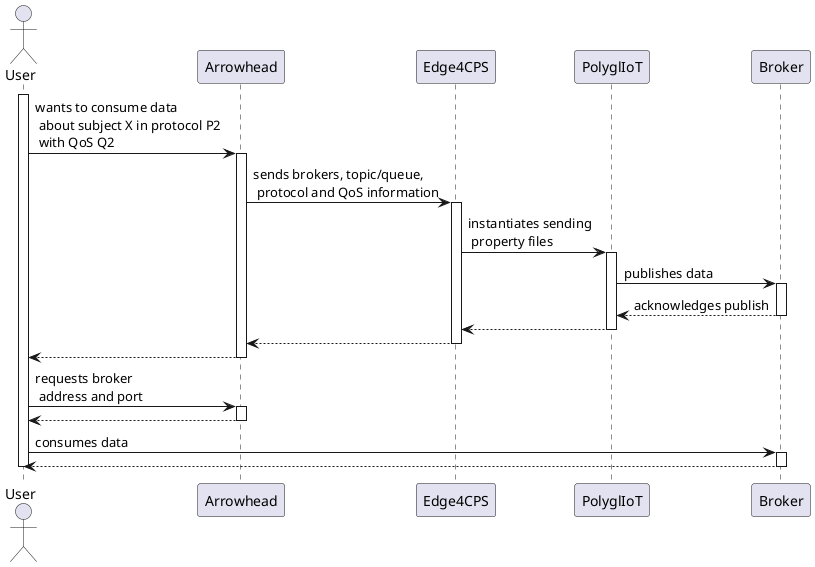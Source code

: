 @startuml

actor User as usr
participant Arrowhead as ah
participant Edge4CPS as edge
participant PolyglIoT as mpt
participant "Broker" as b

activate usr
usr -> ah : wants to consume data \n about subject X in protocol P2 \n with QoS Q2
activate ah
ah -> edge : sends brokers, topic/queue, \n protocol and QoS information
activate edge
edge -> mpt : instantiates sending \n property files
activate mpt
mpt -> b : publishes data
activate b
b --> mpt : acknowledges publish
deactivate b
mpt --> edge
deactivate mpt
edge --> ah
deactivate edge
ah --> usr
deactivate ah
usr -> ah : requests broker \n address and port
activate ah
ah --> usr
deactivate ah
usr -> b : consumes data
activate b
b --> usr
deactivate b
deactivate usr

@enduml